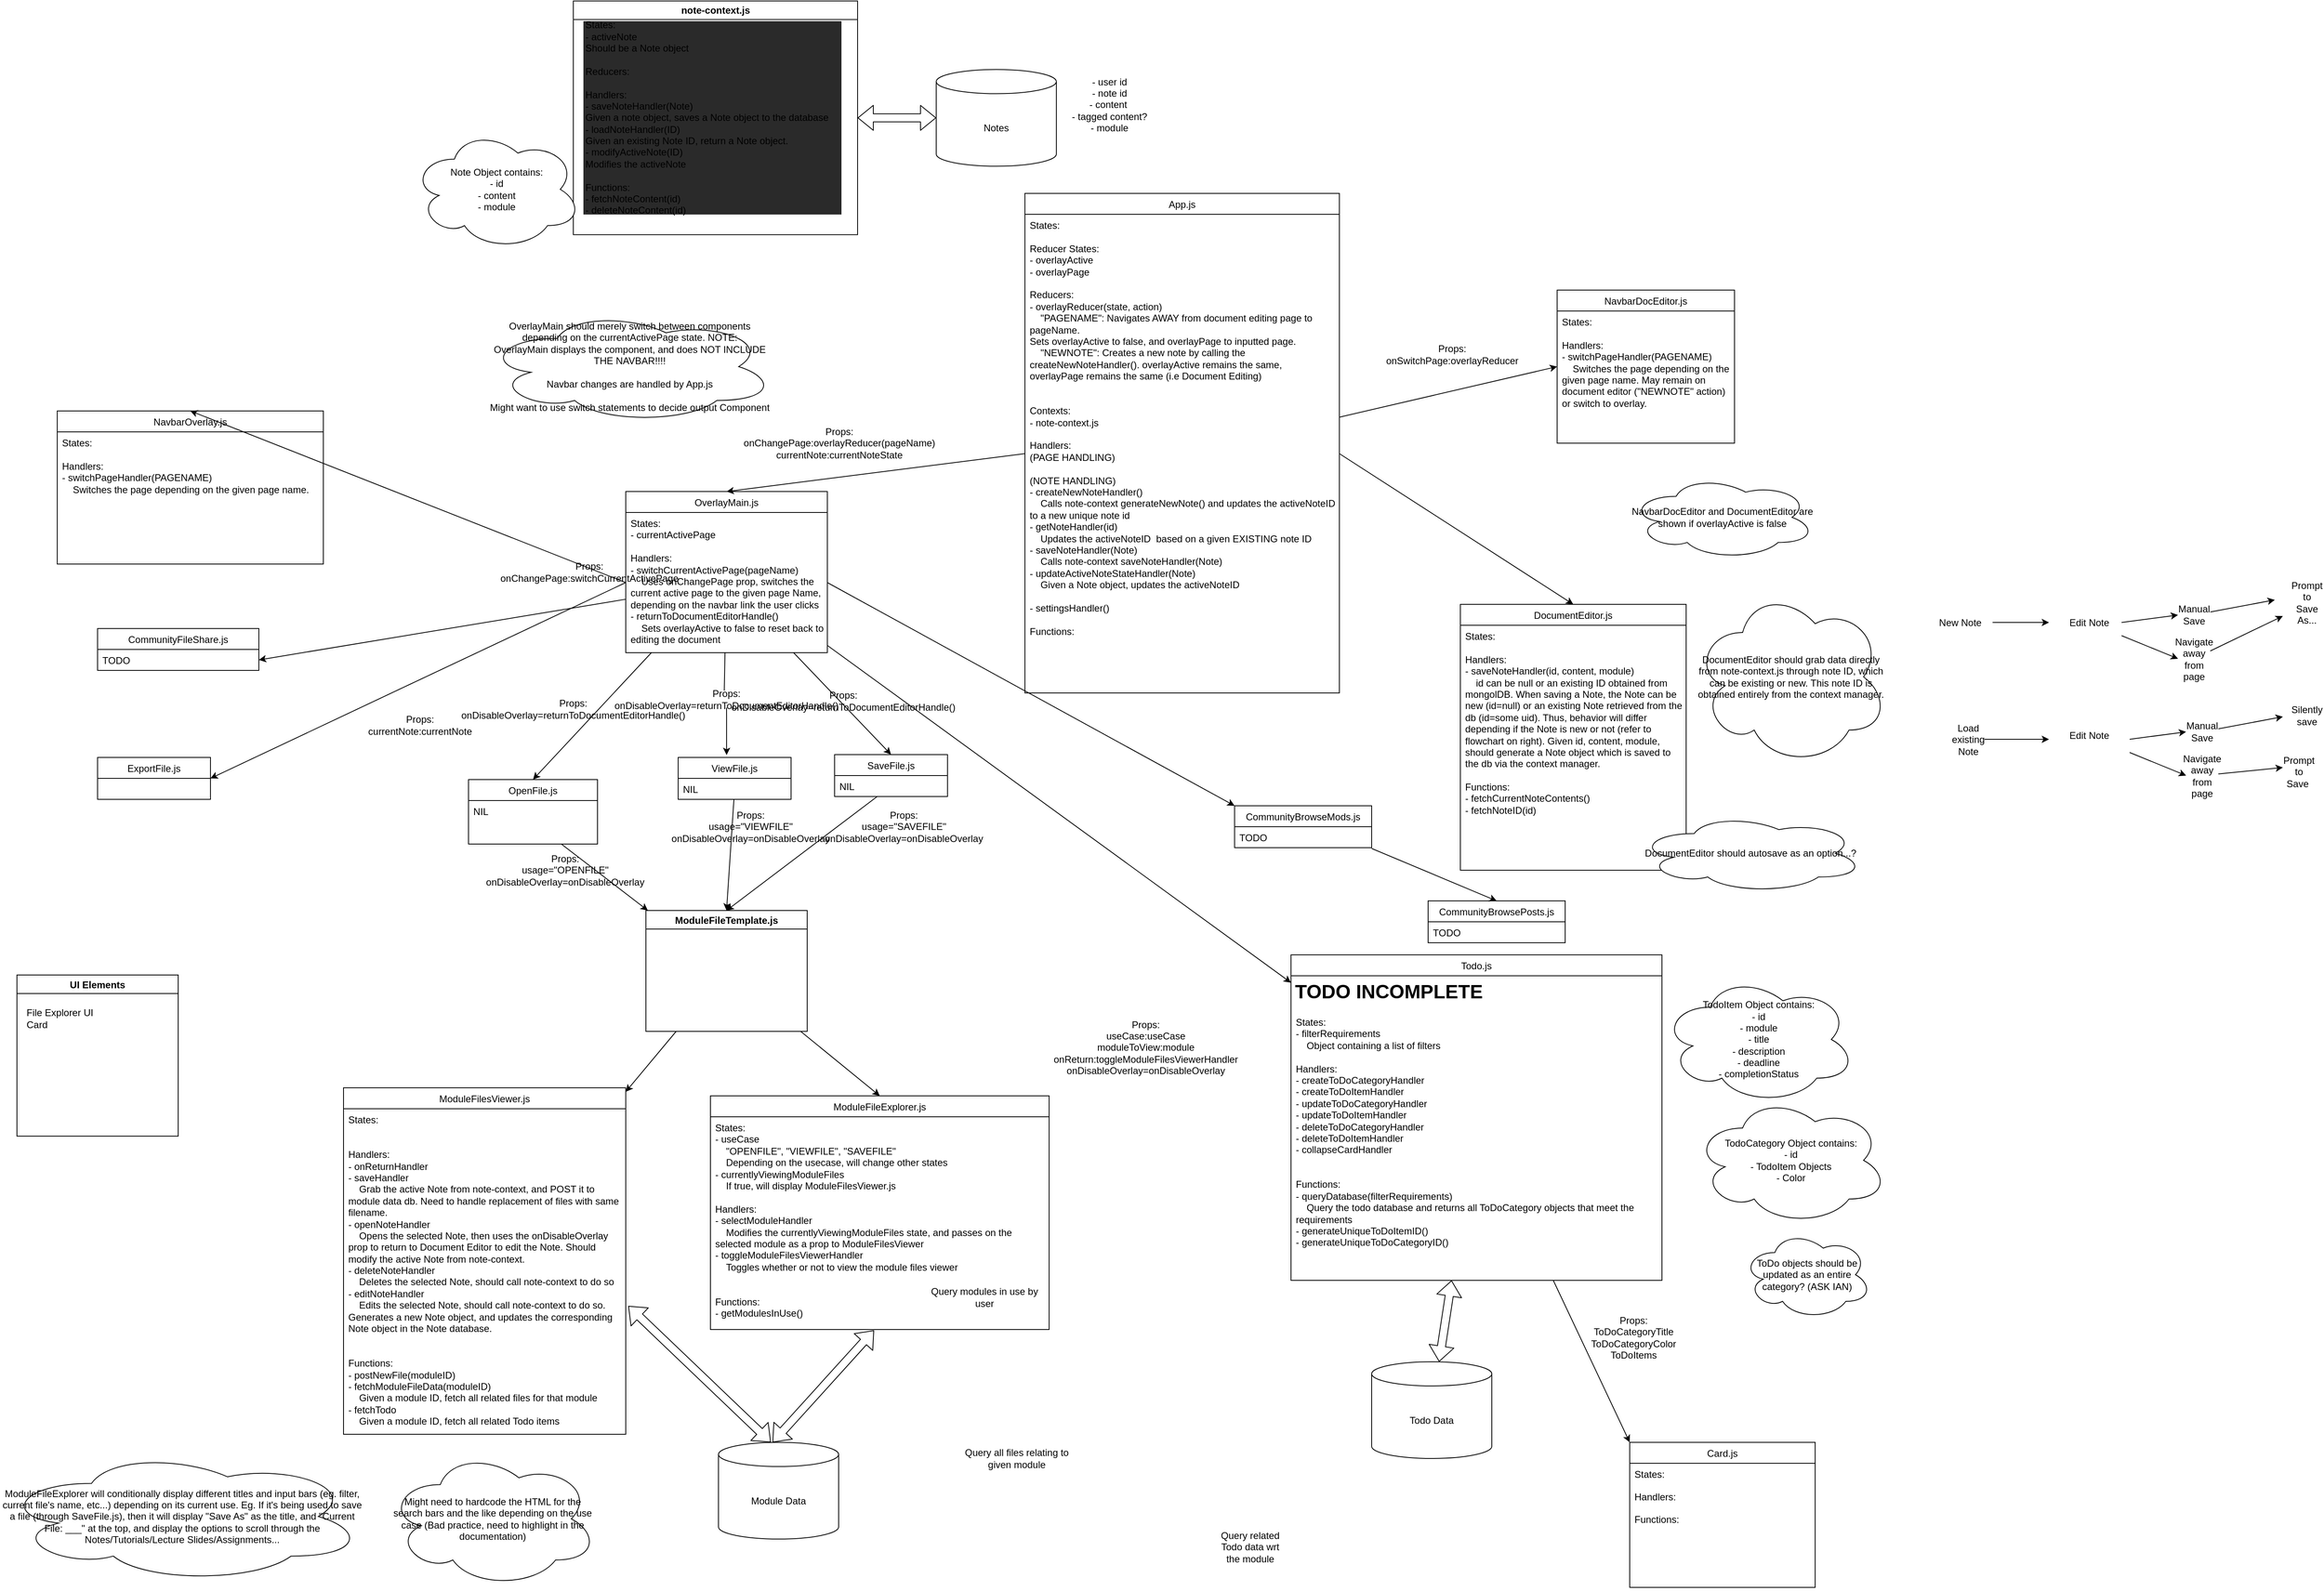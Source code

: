 <mxfile>
    <diagram id="097e-s0VUpdyl4n--xl8" name="Page-1">
        <mxGraphModel dx="2145" dy="1977" grid="1" gridSize="10" guides="1" tooltips="1" connect="1" arrows="1" fold="1" page="1" pageScale="1" pageWidth="827" pageHeight="1169" math="0" shadow="0">
            <root>
                <mxCell id="0"/>
                <mxCell id="1" parent="0"/>
                <mxCell id="6" value="App.js" style="swimlane;fontStyle=0;childLayout=stackLayout;horizontal=1;startSize=26;horizontalStack=0;resizeParent=1;resizeParentMax=0;resizeLast=0;collapsible=1;marginBottom=0;overflow=block;" parent="1" vertex="1">
                    <mxGeometry x="510" y="-320" width="390" height="620" as="geometry">
                        <mxRectangle x="354" y="50" width="70" height="26" as="alternateBounds"/>
                    </mxGeometry>
                </mxCell>
                <mxCell id="8" value="States:&#10;&#10;Reducer States:&#10;- overlayActive&#10;- overlayPage&#10;&#10;Reducers:&#10;- overlayReducer(state, action)&#10;    &quot;PAGENAME&quot;: Navigates AWAY from document editing page to pageName.&#10;Sets overlayActive to false, and overlayPage to inputted page.&#10;    &quot;NEWNOTE&quot;: Creates a new note by calling the createNewNoteHandler(). overlayActive remains the same, overlayPage remains the same (i.e Document Editing)&#10;&#10;&#10;Contexts:&#10;- note-context.js&#10;&#10;Handlers:&#10;(PAGE HANDLING)&#10;&#10;(NOTE HANDLING)&#10;- createNewNoteHandler()&#10;    Calls note-context generateNewNote() and updates the activeNoteID to a new unique note id&#10;- getNoteHandler(id)&#10;    Updates the activeNoteID  based on a given EXISTING note ID&#10;- saveNoteHandler(Note)&#10;    Calls note-context saveNoteHandler(Note)&#10;- updateActiveNoteStateHandler(Note)&#10;    Given a Note object, updates the activeNoteID &#10;    &#10;- settingsHandler()&#10;&#10;Functions:&#10;" style="text;strokeColor=none;fillColor=none;align=left;verticalAlign=top;spacingLeft=4;spacingRight=4;overflow=hidden;rotatable=0;points=[[0,0.5],[1,0.5]];portConstraint=eastwest;fontStyle=0;whiteSpace=wrap;" parent="6" vertex="1">
                    <mxGeometry y="26" width="390" height="594" as="geometry"/>
                </mxCell>
                <mxCell id="217" style="edgeStyle=none;html=1;entryX=0;entryY=0;entryDx=0;entryDy=0;" parent="1" source="38" target="213" edge="1">
                    <mxGeometry relative="1" as="geometry"/>
                </mxCell>
                <mxCell id="38" value="Todo.js" style="swimlane;fontStyle=0;childLayout=stackLayout;horizontal=1;startSize=26;horizontalStack=0;resizeParent=1;resizeParentMax=0;resizeLast=0;collapsible=1;marginBottom=0;" parent="1" vertex="1">
                    <mxGeometry x="840" y="625" width="460" height="404" as="geometry"/>
                </mxCell>
                <mxCell id="220" value="&lt;h1&gt;TODO INCOMPLETE&lt;/h1&gt;" style="text;html=1;strokeColor=none;fillColor=none;spacing=5;spacingTop=-20;whiteSpace=wrap;overflow=hidden;rounded=0;" parent="38" vertex="1">
                    <mxGeometry y="26" width="460" height="44" as="geometry"/>
                </mxCell>
                <mxCell id="39" value="States:&#10;- filterRequirements&#10;    Object containing a list of filters&#10;&#10;Handlers:&#10;- createToDoCategoryHandler&#10;- createToDoItemHandler&#10;- updateToDoCategoryHandler&#10;- updateToDoItemHandler&#10;- deleteToDoCategoryHandler&#10;- deleteToDoItemHandler&#10;- collapseCardHandler&#10;&#10;&#10;Functions:&#10;- queryDatabase(filterRequirements)&#10;    Query the todo database and returns all ToDoCategory objects that meet the requirements&#10;- generateUniqueToDoItemID()&#10;- generateUniqueToDoCategoryID()&#10;" style="text;strokeColor=none;fillColor=none;align=left;verticalAlign=top;spacingLeft=4;spacingRight=4;overflow=hidden;rotatable=0;points=[[0,0.5],[1,0.5]];portConstraint=eastwest;whiteSpace=wrap;" parent="38" vertex="1">
                    <mxGeometry y="70" width="460" height="334" as="geometry"/>
                </mxCell>
                <mxCell id="46" value="ModuleFileExplorer.js" style="swimlane;fontStyle=0;childLayout=stackLayout;horizontal=1;startSize=26;horizontalStack=0;resizeParent=1;resizeParentMax=0;resizeLast=0;collapsible=1;marginBottom=0;" parent="1" vertex="1">
                    <mxGeometry x="120" y="800" width="420" height="290" as="geometry"/>
                </mxCell>
                <mxCell id="47" value="States:&#10;- useCase&#10;    &quot;OPENFILE&quot;, &quot;VIEWFILE&quot;, &quot;SAVEFILE&quot;&#10;    Depending on the usecase, will change other states&#10;- currentlyViewingModuleFiles&#10;    If true, will display ModuleFilesViewer.js&#10;&#10;Handlers:&#10;- selectModuleHandler&#10;    Modifies the currentlyViewingModuleFiles state, and passes on the selected module as a prop to ModuleFilesViewer&#10;- toggleModuleFilesViewerHandler&#10;    Toggles whether or not to view the module files viewer&#10;    &#10;&#10;Functions:&#10;- getModulesInUse()&#10;    &#10;    &#10;&#10;" style="text;strokeColor=none;fillColor=none;align=left;verticalAlign=top;spacingLeft=4;spacingRight=4;overflow=hidden;rotatable=0;points=[[0,0.5],[1,0.5]];portConstraint=eastwest;whiteSpace=wrap;" parent="46" vertex="1">
                    <mxGeometry y="26" width="420" height="264" as="geometry"/>
                </mxCell>
                <mxCell id="50" value="ModuleFilesViewer.js" style="swimlane;fontStyle=0;childLayout=stackLayout;horizontal=1;startSize=26;horizontalStack=0;resizeParent=1;resizeParentMax=0;resizeLast=0;collapsible=1;marginBottom=0;" parent="1" vertex="1">
                    <mxGeometry x="-335" y="790" width="350" height="430" as="geometry"/>
                </mxCell>
                <mxCell id="51" value="States:&#10;&#10;&#10;Handlers:&#10;- onReturnHandler&#10;- saveHandler&#10;    Grab the active Note from note-context, and POST it to module data db. Need to handle replacement of files with same filename.&#10;- openNoteHandler&#10;    Opens the selected Note, then uses the onDisableOverlay prop to return to Document Editor to edit the Note. Should modify the active Note from note-context.&#10;- deleteNoteHandler&#10;    Deletes the selected Note, should call note-context to do so&#10;- editNoteHandler&#10;    Edits the selected Note, should call note-context to do so. Generates a new Note object, and updates the corresponding Note object in the Note database.&#10;    &#10;&#10;Functions:&#10;- postNewFile(moduleID)&#10;- fetchModuleFileData(moduleID)&#10;    Given a module ID, fetch all related files for that module&#10;- fetchTodo&#10;    Given a module ID, fetch all related Todo items" style="text;strokeColor=none;fillColor=none;align=left;verticalAlign=top;spacingLeft=4;spacingRight=4;overflow=hidden;rotatable=0;points=[[0,0.5],[1,0.5]];portConstraint=eastwest;whiteSpace=wrap;" parent="50" vertex="1">
                    <mxGeometry y="26" width="350" height="404" as="geometry"/>
                </mxCell>
                <mxCell id="54" value="CommunityBrowseMods.js" style="swimlane;fontStyle=0;childLayout=stackLayout;horizontal=1;startSize=26;horizontalStack=0;resizeParent=1;resizeParentMax=0;resizeLast=0;collapsible=1;marginBottom=0;" parent="1" vertex="1">
                    <mxGeometry x="770" y="440" width="170" height="52" as="geometry"/>
                </mxCell>
                <mxCell id="55" value="TODO" style="text;strokeColor=none;fillColor=none;align=left;verticalAlign=top;spacingLeft=4;spacingRight=4;overflow=hidden;rotatable=0;points=[[0,0.5],[1,0.5]];portConstraint=eastwest;" parent="54" vertex="1">
                    <mxGeometry y="26" width="170" height="26" as="geometry"/>
                </mxCell>
                <mxCell id="58" value="CommunityBrowsePosts.js" style="swimlane;fontStyle=0;childLayout=stackLayout;horizontal=1;startSize=26;horizontalStack=0;resizeParent=1;resizeParentMax=0;resizeLast=0;collapsible=1;marginBottom=0;" parent="1" vertex="1">
                    <mxGeometry x="1010" y="558" width="170" height="52" as="geometry"/>
                </mxCell>
                <mxCell id="59" value="TODO" style="text;strokeColor=none;fillColor=none;align=left;verticalAlign=top;spacingLeft=4;spacingRight=4;overflow=hidden;rotatable=0;points=[[0,0.5],[1,0.5]];portConstraint=eastwest;" parent="58" vertex="1">
                    <mxGeometry y="26" width="170" height="26" as="geometry"/>
                </mxCell>
                <mxCell id="181" style="edgeStyle=none;html=1;entryX=0.5;entryY=0;entryDx=0;entryDy=0;" parent="1" source="63" target="128" edge="1">
                    <mxGeometry relative="1" as="geometry"/>
                </mxCell>
                <mxCell id="182" style="edgeStyle=none;html=1;entryX=0.429;entryY=-0.058;entryDx=0;entryDy=0;entryPerimeter=0;startArrow=none;" parent="1" source="199" target="173" edge="1">
                    <mxGeometry relative="1" as="geometry"/>
                </mxCell>
                <mxCell id="183" style="edgeStyle=none;html=1;entryX=0.5;entryY=0;entryDx=0;entryDy=0;" parent="1" source="65" target="120" edge="1">
                    <mxGeometry relative="1" as="geometry"/>
                </mxCell>
                <mxCell id="203" style="edgeStyle=none;html=1;" parent="1" source="63" target="38" edge="1">
                    <mxGeometry relative="1" as="geometry"/>
                </mxCell>
                <mxCell id="63" value="OverlayMain.js" style="swimlane;fontStyle=0;childLayout=stackLayout;horizontal=1;startSize=26;horizontalStack=0;resizeParent=1;resizeParentMax=0;resizeLast=0;collapsible=1;marginBottom=0;" parent="1" vertex="1">
                    <mxGeometry x="15" y="50" width="250" height="200" as="geometry"/>
                </mxCell>
                <mxCell id="65" value="States:&#10;- currentActivePage&#10;&#10;Handlers:&#10;- switchCurrentActivePage(pageName)&#10;    Uses onChangePage prop, switches the current active page to the given page Name, depending on the navbar link the user clicks&#10;- returnToDocumentEditorHandle()&#10;    Sets overlayActive to false to reset back to editing the document&#10;&#10;Functions:" style="text;strokeColor=none;fillColor=none;align=left;verticalAlign=top;spacingLeft=4;spacingRight=4;overflow=hidden;rotatable=0;points=[[0,0.5],[1,0.5]];portConstraint=eastwest;whiteSpace=wrap;" parent="63" vertex="1">
                    <mxGeometry y="26" width="250" height="174" as="geometry"/>
                </mxCell>
                <mxCell id="67" value="DocumentEditor.js" style="swimlane;fontStyle=0;childLayout=stackLayout;horizontal=1;startSize=26;horizontalStack=0;resizeParent=1;resizeParentMax=0;resizeLast=0;collapsible=1;marginBottom=0;" parent="1" vertex="1">
                    <mxGeometry x="1050" y="190" width="280" height="330" as="geometry"/>
                </mxCell>
                <mxCell id="69" value="States:&#10;&#10;Handlers:&#10;- saveNoteHandler(id, content, module)&#10;    id can be null or an existing ID obtained from mongolDB. When saving a Note, the Note can be new (id=null) or an existing Note retrieved from the db (id=some uid). Thus, behavior will differ depending if the Note is new or not (refer to flowchart on right). Given id, content, module, should generate a Note object which is saved to the db via the context manager.&#10;&#10;Functions:&#10;- fetchCurrentNoteContents()&#10;- fetchNoteID(id)" style="text;strokeColor=none;fillColor=none;align=left;verticalAlign=top;spacingLeft=4;spacingRight=4;overflow=hidden;rotatable=0;points=[[0,0.5],[1,0.5]];portConstraint=eastwest;whiteSpace=wrap;" parent="67" vertex="1">
                    <mxGeometry y="26" width="280" height="304" as="geometry"/>
                </mxCell>
                <mxCell id="71" style="edgeStyle=none;html=1;exitX=0;exitY=0.5;exitDx=0;exitDy=0;entryX=0.5;entryY=0;entryDx=0;entryDy=0;" parent="1" source="8" target="63" edge="1">
                    <mxGeometry relative="1" as="geometry"/>
                </mxCell>
                <mxCell id="72" style="edgeStyle=none;html=1;exitX=1;exitY=0.5;exitDx=0;exitDy=0;entryX=0.5;entryY=0;entryDx=0;entryDy=0;" parent="1" source="8" target="67" edge="1">
                    <mxGeometry relative="1" as="geometry"/>
                </mxCell>
                <mxCell id="73" value="NavbarOverlay.js" style="swimlane;fontStyle=0;childLayout=stackLayout;horizontal=1;startSize=26;horizontalStack=0;resizeParent=1;resizeParentMax=0;resizeLast=0;collapsible=1;marginBottom=0;" parent="1" vertex="1">
                    <mxGeometry x="-690" y="-50" width="330" height="190" as="geometry"/>
                </mxCell>
                <mxCell id="158" value="States:&#10;&#10;Handlers:&#10;- switchPageHandler(PAGENAME)&#10;    Switches the page depending on the given page name." style="text;strokeColor=none;fillColor=none;align=left;verticalAlign=top;spacingLeft=4;spacingRight=4;overflow=hidden;rotatable=0;points=[[0,0.5],[1,0.5]];portConstraint=eastwest;whiteSpace=wrap;" parent="73" vertex="1">
                    <mxGeometry y="26" width="330" height="164" as="geometry"/>
                </mxCell>
                <mxCell id="77" value="NavbarDocEditor.js" style="swimlane;fontStyle=0;childLayout=stackLayout;horizontal=1;startSize=26;horizontalStack=0;resizeParent=1;resizeParentMax=0;resizeLast=0;collapsible=1;marginBottom=0;" parent="1" vertex="1">
                    <mxGeometry x="1170" y="-200" width="220" height="190" as="geometry"/>
                </mxCell>
                <mxCell id="78" value="States:&#10;&#10;Handlers:&#10;- switchPageHandler(PAGENAME)&#10;    Switches the page depending on the given page name. May remain on document editor (&quot;NEWNOTE&quot; action) or switch to overlay." style="text;strokeColor=none;fillColor=none;align=left;verticalAlign=top;spacingLeft=4;spacingRight=4;overflow=hidden;rotatable=0;points=[[0,0.5],[1,0.5]];portConstraint=eastwest;whiteSpace=wrap;" parent="77" vertex="1">
                    <mxGeometry y="26" width="220" height="164" as="geometry"/>
                </mxCell>
                <mxCell id="81" style="edgeStyle=none;html=1;entryX=0;entryY=0.5;entryDx=0;entryDy=0;" parent="1" source="8" target="77" edge="1">
                    <mxGeometry relative="1" as="geometry"/>
                </mxCell>
                <mxCell id="82" style="edgeStyle=none;html=1;entryX=0.5;entryY=0;entryDx=0;entryDy=0;exitX=0;exitY=0.5;exitDx=0;exitDy=0;" parent="1" source="65" target="73" edge="1">
                    <mxGeometry relative="1" as="geometry"/>
                </mxCell>
                <mxCell id="104" style="edgeStyle=none;html=1;exitX=1;exitY=0.5;exitDx=0;exitDy=0;entryX=0.5;entryY=0;entryDx=0;entryDy=0;" parent="1" target="58" edge="1">
                    <mxGeometry relative="1" as="geometry">
                        <mxPoint x="940.0" y="493.0" as="sourcePoint"/>
                    </mxGeometry>
                </mxCell>
                <mxCell id="117" value="" style="shape=flexArrow;endArrow=classic;startArrow=classic;html=1;exitX=1;exitY=0.5;exitDx=0;exitDy=0;entryX=0;entryY=0.5;entryDx=0;entryDy=0;entryPerimeter=0;" parent="1" source="141" target="118" edge="1">
                    <mxGeometry width="100" height="100" relative="1" as="geometry">
                        <mxPoint x="410" y="30" as="sourcePoint"/>
                        <mxPoint x="410" y="-100" as="targetPoint"/>
                    </mxGeometry>
                </mxCell>
                <mxCell id="118" value="Notes" style="shape=cylinder3;whiteSpace=wrap;html=1;boundedLbl=1;backgroundOutline=1;size=15;" parent="1" vertex="1">
                    <mxGeometry x="400" y="-473.75" width="149" height="120" as="geometry"/>
                </mxCell>
                <mxCell id="119" value="- user id&lt;br&gt;- note id&lt;br&gt;- content&amp;nbsp;&lt;br&gt;- tagged content?&lt;br&gt;- module&lt;br&gt;" style="text;html=1;strokeColor=none;fillColor=none;align=center;verticalAlign=middle;whiteSpace=wrap;rounded=0;" parent="1" vertex="1">
                    <mxGeometry x="530" y="-440" width="170" height="20" as="geometry"/>
                </mxCell>
                <mxCell id="120" value="SaveFile.js" style="swimlane;fontStyle=0;childLayout=stackLayout;horizontal=1;startSize=26;horizontalStack=0;resizeParent=1;resizeParentMax=0;resizeLast=0;collapsible=1;marginBottom=0;" parent="1" vertex="1">
                    <mxGeometry x="274" y="376.5" width="140" height="52" as="geometry"/>
                </mxCell>
                <mxCell id="121" value="NIL&#10;" style="text;strokeColor=none;fillColor=none;align=left;verticalAlign=top;spacingLeft=4;spacingRight=4;overflow=hidden;rotatable=0;points=[[0,0.5],[1,0.5]];portConstraint=eastwest;" parent="120" vertex="1">
                    <mxGeometry y="26" width="140" height="26" as="geometry"/>
                </mxCell>
                <mxCell id="124" value="CommunityFileShare.js" style="swimlane;fontStyle=0;childLayout=stackLayout;horizontal=1;startSize=26;horizontalStack=0;resizeParent=1;resizeParentMax=0;resizeLast=0;collapsible=1;marginBottom=0;" parent="1" vertex="1">
                    <mxGeometry x="-640" y="220" width="200" height="52" as="geometry"/>
                </mxCell>
                <mxCell id="125" value="TODO" style="text;strokeColor=none;fillColor=none;align=left;verticalAlign=top;spacingLeft=4;spacingRight=4;overflow=hidden;rotatable=0;points=[[0,0.5],[1,0.5]];portConstraint=eastwest;" parent="124" vertex="1">
                    <mxGeometry y="26" width="200" height="26" as="geometry"/>
                </mxCell>
                <mxCell id="128" value="OpenFile.js" style="swimlane;fontStyle=0;childLayout=stackLayout;horizontal=1;startSize=26;horizontalStack=0;resizeParent=1;resizeParentMax=0;resizeLast=0;collapsible=1;marginBottom=0;" parent="1" vertex="1">
                    <mxGeometry x="-180" y="407.5" width="160" height="80" as="geometry">
                        <mxRectangle x="-250" y="490" width="90" height="26" as="alternateBounds"/>
                    </mxGeometry>
                </mxCell>
                <mxCell id="131" value="NIL" style="text;strokeColor=none;fillColor=none;align=left;verticalAlign=top;spacingLeft=4;spacingRight=4;overflow=hidden;rotatable=0;points=[[0,0.5],[1,0.5]];portConstraint=eastwest;" parent="128" vertex="1">
                    <mxGeometry y="26" width="160" height="54" as="geometry"/>
                </mxCell>
                <mxCell id="132" value="ExportFile.js" style="swimlane;fontStyle=0;childLayout=stackLayout;horizontal=1;startSize=26;horizontalStack=0;resizeParent=1;resizeParentMax=0;resizeLast=0;collapsible=1;marginBottom=0;" parent="1" vertex="1">
                    <mxGeometry x="-640" y="380" width="140" height="52" as="geometry"/>
                </mxCell>
                <mxCell id="136" style="edgeStyle=none;html=1;exitX=0;exitY=0.5;exitDx=0;exitDy=0;entryX=1;entryY=0.5;entryDx=0;entryDy=0;" parent="1" source="65" target="132" edge="1">
                    <mxGeometry relative="1" as="geometry"/>
                </mxCell>
                <mxCell id="137" style="edgeStyle=none;html=1;entryX=1;entryY=0.5;entryDx=0;entryDy=0;" parent="1" source="65" target="125" edge="1">
                    <mxGeometry relative="1" as="geometry"/>
                </mxCell>
                <mxCell id="141" value="note-context.js" style="swimlane;whiteSpace=wrap;" parent="1" vertex="1">
                    <mxGeometry x="-50" y="-558.75" width="352.5" height="290" as="geometry"/>
                </mxCell>
                <mxCell id="142" value="States:&lt;br&gt;- activeNote&lt;br&gt;&#9;Should be a Note object&lt;br&gt;&lt;br&gt;Reducers:&lt;br&gt;&lt;br&gt;Handlers:&lt;br&gt;- saveNoteHandler(Note)&lt;br&gt;&#9;Given a note object, saves a Note object to the database&lt;br&gt;- loadNoteHandler(ID)&lt;br&gt;&#9;Given an existing Note ID, return a Note object.&amp;nbsp;&lt;br&gt;- modifyActiveNote(ID)&lt;br&gt;&#9;Modifies the activeNote&amp;nbsp;&lt;br&gt;&lt;br&gt;Functions:&lt;br&gt;- fetchNoteContent(id)&lt;br&gt;- deleteNoteContent(id)" style="text;align=left;verticalAlign=middle;resizable=0;points=[];autosize=1;strokeColor=none;html=1;fillColor=#2a2a2a;strokeOpacity=100;labelBorderColor=none;" parent="141" vertex="1">
                    <mxGeometry x="12.5" y="25" width="320" height="240" as="geometry"/>
                </mxCell>
                <mxCell id="144" value="DocumentEditor should grab data directly from note-context.js through note ID, which can be existing or new. This note ID is obtained entirely from the context manager." style="ellipse;shape=cloud;html=1;whiteSpace=wrap;" parent="1" vertex="1">
                    <mxGeometry x="1340" y="170" width="240" height="220" as="geometry"/>
                </mxCell>
                <mxCell id="145" value="Note Object contains:&lt;br&gt;- id&lt;br&gt;- content&lt;br&gt;- module" style="ellipse;shape=cloud;whiteSpace=wrap;html=1;" parent="1" vertex="1">
                    <mxGeometry x="-250" y="-400" width="210" height="150" as="geometry"/>
                </mxCell>
                <mxCell id="148" value="Props:&lt;br&gt;onChangePage:overlayReducer(pageName)&lt;br&gt;currentNote:currentNoteState" style="text;html=1;strokeColor=none;fillColor=none;align=center;verticalAlign=middle;whiteSpace=wrap;rounded=0;" parent="1" vertex="1">
                    <mxGeometry x="260" y="-20" width="40" height="20" as="geometry"/>
                </mxCell>
                <mxCell id="149" value="OverlayMain should merely switch between components depending on the currentActivePage state. NOTE:&lt;br&gt;OverlayMain displays the component, and does NOT INCLUDE THE NAVBAR!!!!&lt;br&gt;&lt;br&gt;Navbar changes are handled by App.js&lt;br&gt;&lt;br&gt;Might want to use switch statements to decide output Component" style="ellipse;shape=cloud;whiteSpace=wrap;html=1;" parent="1" vertex="1">
                    <mxGeometry x="-160" y="-175" width="360" height="140" as="geometry"/>
                </mxCell>
                <mxCell id="150" value="NavbarDocEditor and DocumentEditor are shown if overlayActive is false" style="ellipse;shape=cloud;whiteSpace=wrap;html=1;" parent="1" vertex="1">
                    <mxGeometry x="1260" y="30" width="230" height="104" as="geometry"/>
                </mxCell>
                <mxCell id="152" value="Props:&lt;br&gt;onChangePage:switchCurrentActivePage" style="text;html=1;strokeColor=none;fillColor=none;align=center;verticalAlign=middle;whiteSpace=wrap;rounded=0;" parent="1" vertex="1">
                    <mxGeometry x="-50" y="140" width="40" height="20" as="geometry"/>
                </mxCell>
                <mxCell id="153" value="Props:&lt;br&gt;onSwitchPage:overlayReducer" style="text;html=1;strokeColor=none;fillColor=none;align=center;verticalAlign=middle;whiteSpace=wrap;rounded=0;" parent="1" vertex="1">
                    <mxGeometry x="1020" y="-130" width="40" height="20" as="geometry"/>
                </mxCell>
                <mxCell id="159" value="Props:&lt;br&gt;currentNote:currentNote" style="text;html=1;strokeColor=none;fillColor=none;align=center;verticalAlign=middle;whiteSpace=wrap;rounded=0;" parent="1" vertex="1">
                    <mxGeometry x="-260" y="330" width="40" height="20" as="geometry"/>
                </mxCell>
                <mxCell id="162" value="Module Data" style="shape=cylinder3;whiteSpace=wrap;html=1;boundedLbl=1;backgroundOutline=1;size=15;" parent="1" vertex="1">
                    <mxGeometry x="130" y="1230" width="149" height="120" as="geometry"/>
                </mxCell>
                <mxCell id="167" style="edgeStyle=none;html=1;exitX=1;exitY=0.5;exitDx=0;exitDy=0;entryX=0;entryY=0;entryDx=0;entryDy=0;" parent="1" source="65" target="54" edge="1">
                    <mxGeometry relative="1" as="geometry"/>
                </mxCell>
                <mxCell id="168" value="UI Elements" style="swimlane;" parent="1" vertex="1">
                    <mxGeometry x="-740" y="650" width="200" height="200" as="geometry"/>
                </mxCell>
                <mxCell id="169" value="File Explorer UI&lt;br&gt;Card" style="text;html=1;strokeColor=none;fillColor=none;align=left;verticalAlign=middle;whiteSpace=wrap;rounded=0;" parent="168" vertex="1">
                    <mxGeometry x="10" y="44" width="120" height="20" as="geometry"/>
                </mxCell>
                <mxCell id="173" value="ViewFile.js" style="swimlane;fontStyle=0;childLayout=stackLayout;horizontal=1;startSize=26;horizontalStack=0;resizeParent=1;resizeParentMax=0;resizeLast=0;collapsible=1;marginBottom=0;" parent="1" vertex="1">
                    <mxGeometry x="80" y="380" width="140" height="52" as="geometry"/>
                </mxCell>
                <mxCell id="174" value="NIL" style="text;strokeColor=none;fillColor=none;align=left;verticalAlign=top;spacingLeft=4;spacingRight=4;overflow=hidden;rotatable=0;points=[[0,0.5],[1,0.5]];portConstraint=eastwest;" parent="173" vertex="1">
                    <mxGeometry y="26" width="140" height="26" as="geometry"/>
                </mxCell>
                <mxCell id="184" value="ModuleFileExplorer will conditionally display different titles and input bars (eg. filter, current file's name, etc...) depending on its current use. Eg. If it's being used to save a file (through SaveFile.js), then it will display &quot;Save As&quot; as the title, and &quot;Current File: ___&quot; at the top, and display the options to scroll through the Notes/Tutorials/Lecture Slides/Assignments..." style="ellipse;shape=cloud;whiteSpace=wrap;html=1;" parent="1" vertex="1">
                    <mxGeometry x="-760" y="1240" width="450" height="164" as="geometry"/>
                </mxCell>
                <mxCell id="186" value="Props:&lt;br&gt;usage=&quot;OPENFILE&quot;&lt;br&gt;onDisableOverlay=onDisableOverlay" style="text;html=1;strokeColor=none;fillColor=none;align=center;verticalAlign=middle;whiteSpace=wrap;rounded=0;" parent="1" vertex="1">
                    <mxGeometry x="-80" y="510" width="40" height="20" as="geometry"/>
                </mxCell>
                <mxCell id="187" value="Props:&lt;br&gt;usage=&quot;VIEWFILE&quot;&lt;br&gt;onDisableOverlay=onDisableOverlay" style="text;html=1;strokeColor=none;fillColor=none;align=center;verticalAlign=middle;whiteSpace=wrap;rounded=0;" parent="1" vertex="1">
                    <mxGeometry x="150" y="456" width="40" height="20" as="geometry"/>
                </mxCell>
                <mxCell id="188" value="Props:&lt;br&gt;usage=&quot;SAVEFILE&quot;&lt;br&gt;onDisableOverlay=onDisableOverlay" style="text;html=1;strokeColor=none;fillColor=none;align=center;verticalAlign=middle;whiteSpace=wrap;rounded=0;" parent="1" vertex="1">
                    <mxGeometry x="340" y="456" width="40" height="20" as="geometry"/>
                </mxCell>
                <mxCell id="189" value="Might need to hardcode the HTML for the search bars and the like depending on the use case (Bad practice, need to highlight in the documentation)" style="ellipse;shape=cloud;whiteSpace=wrap;html=1;" parent="1" vertex="1">
                    <mxGeometry x="-280" y="1240" width="260" height="170" as="geometry"/>
                </mxCell>
                <mxCell id="160" value="DocumentEditor should autosave as an option...?" style="ellipse;shape=cloud;whiteSpace=wrap;html=1;" parent="1" vertex="1">
                    <mxGeometry x="1270" y="450" width="280" height="98" as="geometry"/>
                </mxCell>
                <mxCell id="190" value="" style="shape=flexArrow;endArrow=classic;startArrow=classic;html=1;exitX=0.483;exitY=1.004;exitDx=0;exitDy=0;entryX=0.45;entryY=0;entryDx=0;entryDy=0;entryPerimeter=0;exitPerimeter=0;" parent="1" source="47" target="162" edge="1">
                    <mxGeometry width="100" height="100" relative="1" as="geometry">
                        <mxPoint x="359.0" y="1059.5" as="sourcePoint"/>
                        <mxPoint x="467.5" y="984.5" as="targetPoint"/>
                    </mxGeometry>
                </mxCell>
                <mxCell id="191" value="" style="shape=flexArrow;endArrow=classic;startArrow=classic;html=1;exitX=1.009;exitY=0.606;exitDx=0;exitDy=0;exitPerimeter=0;entryX=0.436;entryY=0;entryDx=0;entryDy=0;entryPerimeter=0;" parent="1" source="51" target="162" edge="1">
                    <mxGeometry width="100" height="100" relative="1" as="geometry">
                        <mxPoint x="320" y="1355" as="sourcePoint"/>
                        <mxPoint x="441" y="1287" as="targetPoint"/>
                    </mxGeometry>
                </mxCell>
                <mxCell id="192" value="Query all files relating to given module&lt;br&gt;" style="text;html=1;strokeColor=none;fillColor=none;align=center;verticalAlign=middle;whiteSpace=wrap;rounded=0;" parent="1" vertex="1">
                    <mxGeometry x="420" y="1240" width="160" height="20" as="geometry"/>
                </mxCell>
                <mxCell id="193" value="Query modules in use by user" style="text;html=1;strokeColor=none;fillColor=none;align=center;verticalAlign=middle;whiteSpace=wrap;rounded=0;" parent="1" vertex="1">
                    <mxGeometry x="380" y="1040" width="160" height="20" as="geometry"/>
                </mxCell>
                <mxCell id="194" value="Todo Data" style="shape=cylinder3;whiteSpace=wrap;html=1;boundedLbl=1;backgroundOutline=1;size=15;" parent="1" vertex="1">
                    <mxGeometry x="940" y="1130" width="149" height="120" as="geometry"/>
                </mxCell>
                <mxCell id="195" value="Props:&lt;br&gt;useCase:useCase&lt;br&gt;moduleToView:module&lt;br&gt;onReturn:toggleModuleFilesViewerHandler&lt;br&gt;onDisableOverlay=onDisableOverlay" style="text;html=1;strokeColor=none;fillColor=none;align=center;verticalAlign=middle;whiteSpace=wrap;rounded=0;" parent="1" vertex="1">
                    <mxGeometry x="620" y="730" width="80" height="20" as="geometry"/>
                </mxCell>
                <mxCell id="198" value="Props:&lt;br&gt;onDisableOverlay=returnToDocumentEditorHandle()" style="text;html=1;strokeColor=none;fillColor=none;align=center;verticalAlign=middle;whiteSpace=wrap;rounded=0;" parent="1" vertex="1">
                    <mxGeometry x="-70" y="310" width="40" height="20" as="geometry"/>
                </mxCell>
                <mxCell id="200" value="Props:&lt;br&gt;onDisableOverlay=returnToDocumentEditorHandle()" style="text;html=1;strokeColor=none;fillColor=none;align=center;verticalAlign=middle;whiteSpace=wrap;rounded=0;" parent="1" vertex="1">
                    <mxGeometry x="265" y="300" width="40" height="20" as="geometry"/>
                </mxCell>
                <mxCell id="202" value="Query related Todo data wrt the module" style="text;html=1;strokeColor=none;fillColor=none;align=center;verticalAlign=middle;whiteSpace=wrap;rounded=0;" parent="1" vertex="1">
                    <mxGeometry x="752" y="1350" width="75" height="20" as="geometry"/>
                </mxCell>
                <mxCell id="207" value="" style="shape=flexArrow;endArrow=classic;startArrow=classic;html=1;" parent="1" source="194" target="38" edge="1">
                    <mxGeometry width="100" height="100" relative="1" as="geometry">
                        <mxPoint x="1000" y="1070" as="sourcePoint"/>
                        <mxPoint x="970" y="910" as="targetPoint"/>
                    </mxGeometry>
                </mxCell>
                <mxCell id="209" value="TodoItem Object contains:&lt;br&gt;- id&lt;br&gt;- module&lt;br&gt;- title&lt;br&gt;- description&lt;br&gt;- deadline&lt;br&gt;- completionStatus" style="ellipse;shape=cloud;whiteSpace=wrap;html=1;" parent="1" vertex="1">
                    <mxGeometry x="1300" y="650" width="240" height="160" as="geometry"/>
                </mxCell>
                <mxCell id="212" value="TodoCategory Object contains:&lt;br&gt;- id&lt;br&gt;- TodoItem Objects&lt;br&gt;- Color" style="ellipse;shape=cloud;whiteSpace=wrap;html=1;" parent="1" vertex="1">
                    <mxGeometry x="1340" y="800" width="240" height="160" as="geometry"/>
                </mxCell>
                <mxCell id="213" value="Card.js" style="swimlane;fontStyle=0;childLayout=stackLayout;horizontal=1;startSize=26;horizontalStack=0;resizeParent=1;resizeParentMax=0;resizeLast=0;collapsible=1;marginBottom=0;" parent="1" vertex="1">
                    <mxGeometry x="1260" y="1230" width="230" height="180" as="geometry"/>
                </mxCell>
                <mxCell id="214" value="States:&#10;&#10;Handlers:&#10;&#10;Functions:&#10;" style="text;strokeColor=none;fillColor=none;align=left;verticalAlign=top;spacingLeft=4;spacingRight=4;overflow=hidden;rotatable=0;points=[[0,0.5],[1,0.5]];portConstraint=eastwest;" parent="213" vertex="1">
                    <mxGeometry y="26" width="230" height="154" as="geometry"/>
                </mxCell>
                <mxCell id="218" value="Props:&lt;br&gt;ToDoCategoryTitle&lt;br&gt;ToDoCategoryColor&lt;br&gt;ToDoItems" style="text;html=1;strokeColor=none;fillColor=none;align=center;verticalAlign=middle;whiteSpace=wrap;rounded=0;" parent="1" vertex="1">
                    <mxGeometry x="1180" y="1090" width="170" height="20" as="geometry"/>
                </mxCell>
                <mxCell id="219" value="ToDo objects should be updated as an entire category? (ASK IAN)" style="ellipse;shape=cloud;whiteSpace=wrap;html=1;" parent="1" vertex="1">
                    <mxGeometry x="1400" y="967" width="160" height="110" as="geometry"/>
                </mxCell>
                <mxCell id="231" style="edgeStyle=none;html=1;" parent="1" source="221" edge="1">
                    <mxGeometry relative="1" as="geometry">
                        <mxPoint x="1780" y="212.5" as="targetPoint"/>
                    </mxGeometry>
                </mxCell>
                <mxCell id="221" value="New Note" style="text;html=1;strokeColor=none;fillColor=none;align=center;verticalAlign=middle;whiteSpace=wrap;rounded=0;" parent="1" vertex="1">
                    <mxGeometry x="1630" y="190.5" width="80" height="44" as="geometry"/>
                </mxCell>
                <mxCell id="232" style="edgeStyle=none;html=1;" parent="1" source="222" edge="1">
                    <mxGeometry relative="1" as="geometry">
                        <mxPoint x="1780" y="357.5" as="targetPoint"/>
                    </mxGeometry>
                </mxCell>
                <mxCell id="222" value="Load existing Note" style="text;html=1;strokeColor=none;fillColor=none;align=center;verticalAlign=middle;whiteSpace=wrap;rounded=0;" parent="1" vertex="1">
                    <mxGeometry x="1660" y="347.5" width="40" height="20" as="geometry"/>
                </mxCell>
                <mxCell id="234" style="edgeStyle=none;html=1;exitX=1;exitY=0.5;exitDx=0;exitDy=0;entryX=0;entryY=0.5;entryDx=0;entryDy=0;" parent="1" source="225" target="226" edge="1">
                    <mxGeometry relative="1" as="geometry"/>
                </mxCell>
                <mxCell id="235" style="edgeStyle=none;html=1;entryX=0;entryY=0.5;entryDx=0;entryDy=0;" parent="1" source="225" target="227" edge="1">
                    <mxGeometry relative="1" as="geometry"/>
                </mxCell>
                <mxCell id="225" value="Edit Note" style="text;html=1;strokeColor=none;fillColor=none;align=center;verticalAlign=middle;whiteSpace=wrap;rounded=0;" parent="1" vertex="1">
                    <mxGeometry x="1790" y="177.5" width="80" height="70" as="geometry"/>
                </mxCell>
                <mxCell id="237" style="edgeStyle=none;html=1;" parent="1" source="226" edge="1">
                    <mxGeometry relative="1" as="geometry">
                        <mxPoint x="2060" y="184.5" as="targetPoint"/>
                    </mxGeometry>
                </mxCell>
                <mxCell id="226" value="Manual Save" style="text;html=1;strokeColor=none;fillColor=none;align=center;verticalAlign=middle;whiteSpace=wrap;rounded=0;" parent="1" vertex="1">
                    <mxGeometry x="1940" y="193.25" width="40" height="20" as="geometry"/>
                </mxCell>
                <mxCell id="238" style="edgeStyle=none;html=1;" parent="1" source="227" edge="1">
                    <mxGeometry relative="1" as="geometry">
                        <mxPoint x="2070" y="204.5" as="targetPoint"/>
                    </mxGeometry>
                </mxCell>
                <mxCell id="227" value="Navigate away from page" style="text;html=1;strokeColor=none;fillColor=none;align=center;verticalAlign=middle;whiteSpace=wrap;rounded=0;" parent="1" vertex="1">
                    <mxGeometry x="1940" y="247.5" width="40" height="20" as="geometry"/>
                </mxCell>
                <mxCell id="228" value="Prompt to Save As..." style="text;html=1;strokeColor=none;fillColor=none;align=center;verticalAlign=middle;whiteSpace=wrap;rounded=0;" parent="1" vertex="1">
                    <mxGeometry x="2080" y="177.5" width="40" height="20" as="geometry"/>
                </mxCell>
                <mxCell id="240" style="edgeStyle=none;html=1;exitX=1;exitY=0.5;exitDx=0;exitDy=0;entryX=0;entryY=0.5;entryDx=0;entryDy=0;" parent="1" target="243" edge="1">
                    <mxGeometry relative="1" as="geometry">
                        <mxPoint x="1880" y="357.5" as="sourcePoint"/>
                    </mxGeometry>
                </mxCell>
                <mxCell id="241" style="edgeStyle=none;html=1;entryX=0;entryY=0.5;entryDx=0;entryDy=0;" parent="1" target="245" edge="1">
                    <mxGeometry relative="1" as="geometry">
                        <mxPoint x="1880" y="373.864" as="sourcePoint"/>
                    </mxGeometry>
                </mxCell>
                <mxCell id="242" style="edgeStyle=none;html=1;" parent="1" source="243" edge="1">
                    <mxGeometry relative="1" as="geometry">
                        <mxPoint x="2070" y="329.5" as="targetPoint"/>
                    </mxGeometry>
                </mxCell>
                <mxCell id="243" value="Manual Save" style="text;html=1;strokeColor=none;fillColor=none;align=center;verticalAlign=middle;whiteSpace=wrap;rounded=0;" parent="1" vertex="1">
                    <mxGeometry x="1950" y="338.25" width="40" height="20" as="geometry"/>
                </mxCell>
                <mxCell id="244" style="edgeStyle=none;html=1;" parent="1" source="245" edge="1">
                    <mxGeometry relative="1" as="geometry">
                        <mxPoint x="2070" y="392.5" as="targetPoint"/>
                    </mxGeometry>
                </mxCell>
                <mxCell id="245" value="Navigate away from page" style="text;html=1;strokeColor=none;fillColor=none;align=center;verticalAlign=middle;whiteSpace=wrap;rounded=0;" parent="1" vertex="1">
                    <mxGeometry x="1950" y="392.5" width="40" height="20" as="geometry"/>
                </mxCell>
                <mxCell id="246" value="Prompt to Save&amp;nbsp;" style="text;html=1;strokeColor=none;fillColor=none;align=center;verticalAlign=middle;whiteSpace=wrap;rounded=0;" parent="1" vertex="1">
                    <mxGeometry x="2070" y="387.5" width="40" height="20" as="geometry"/>
                </mxCell>
                <mxCell id="247" value="Edit Note" style="text;html=1;strokeColor=none;fillColor=none;align=center;verticalAlign=middle;whiteSpace=wrap;rounded=0;" parent="1" vertex="1">
                    <mxGeometry x="1790" y="317.5" width="80" height="70" as="geometry"/>
                </mxCell>
                <mxCell id="248" value="Silently save" style="text;html=1;strokeColor=none;fillColor=none;align=center;verticalAlign=middle;whiteSpace=wrap;rounded=0;" parent="1" vertex="1">
                    <mxGeometry x="2080" y="318.25" width="40" height="20" as="geometry"/>
                </mxCell>
                <mxCell id="259" style="edgeStyle=none;html=1;entryX=0.5;entryY=0;entryDx=0;entryDy=0;" edge="1" parent="1" source="250" target="46">
                    <mxGeometry relative="1" as="geometry"/>
                </mxCell>
                <mxCell id="262" style="edgeStyle=none;html=1;" edge="1" parent="1" source="250" target="50">
                    <mxGeometry relative="1" as="geometry"/>
                </mxCell>
                <mxCell id="250" value="ModuleFileTemplate.js" style="swimlane;" vertex="1" parent="1">
                    <mxGeometry x="40" y="570" width="200" height="150" as="geometry"/>
                </mxCell>
                <mxCell id="199" value="Props:&lt;br&gt;onDisableOverlay=returnToDocumentEditorHandle()" style="text;html=1;strokeColor=none;fillColor=none;align=center;verticalAlign=middle;whiteSpace=wrap;rounded=0;" parent="1" vertex="1">
                    <mxGeometry x="120" y="298.25" width="40" height="20" as="geometry"/>
                </mxCell>
                <mxCell id="254" value="" style="edgeStyle=none;html=1;entryX=0.429;entryY=-0.058;entryDx=0;entryDy=0;entryPerimeter=0;endArrow=none;" edge="1" parent="1" source="63" target="199">
                    <mxGeometry relative="1" as="geometry">
                        <mxPoint x="140.026" y="250" as="sourcePoint"/>
                        <mxPoint x="140.06" y="376.984" as="targetPoint"/>
                    </mxGeometry>
                </mxCell>
                <mxCell id="256" style="edgeStyle=none;html=1;" edge="1" parent="1" source="131" target="250">
                    <mxGeometry relative="1" as="geometry"/>
                </mxCell>
                <mxCell id="257" style="edgeStyle=none;html=1;entryX=0.5;entryY=0;entryDx=0;entryDy=0;" edge="1" parent="1" source="174" target="250">
                    <mxGeometry relative="1" as="geometry"/>
                </mxCell>
                <mxCell id="258" style="edgeStyle=none;html=1;" edge="1" parent="1" source="121">
                    <mxGeometry relative="1" as="geometry">
                        <mxPoint x="140" y="570" as="targetPoint"/>
                    </mxGeometry>
                </mxCell>
            </root>
        </mxGraphModel>
    </diagram>
</mxfile>